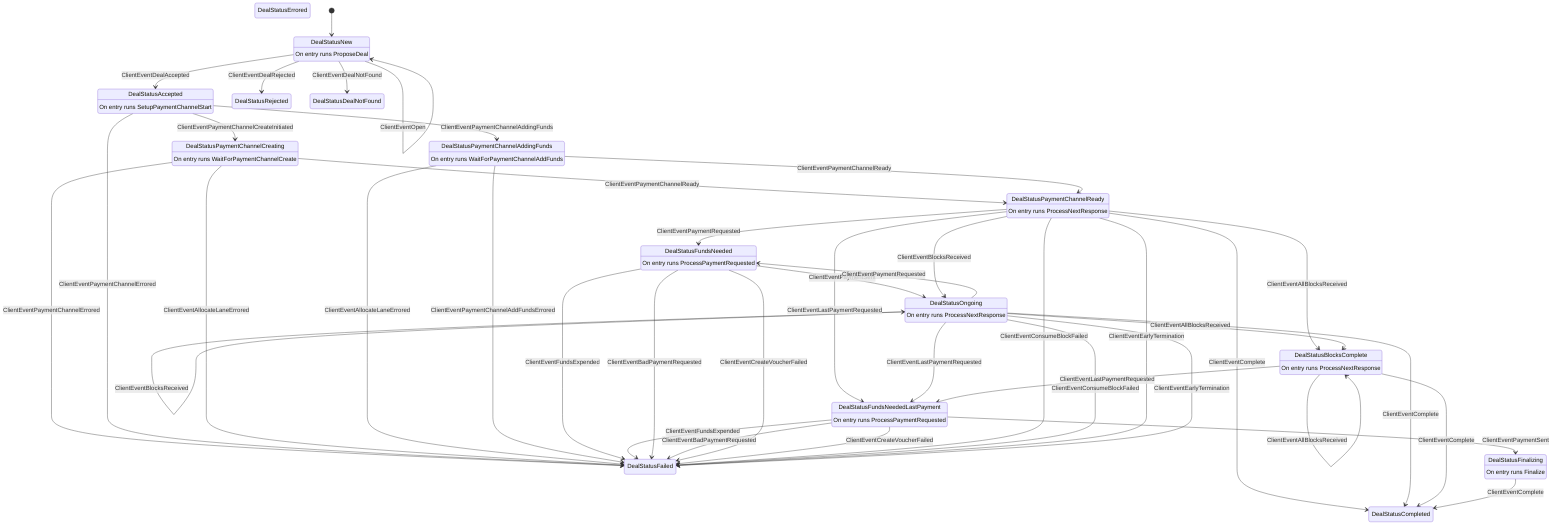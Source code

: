 stateDiagram-v2
	state "DealStatusNew" as 0
	state "DealStatusPaymentChannelCreating" as 1
	state "DealStatusPaymentChannelAddingFunds" as 2
	state "DealStatusPaymentChannelReady" as 4
	state "DealStatusAccepted" as 6
	state "DealStatusFailed" as 7
	state "DealStatusRejected" as 8
	state "DealStatusFundsNeeded" as 9
	state "DealStatusOngoing" as 10
	state "DealStatusFundsNeededLastPayment" as 11
	state "DealStatusCompleted" as 12
	state "DealStatusDealNotFound" as 13
	state "DealStatusErrored" as 15
	state "DealStatusBlocksComplete" as 16
	state "DealStatusFinalizing" as 17
	0 : On entry runs ProposeDeal
	1 : On entry runs WaitForPaymentChannelCreate
	2 : On entry runs WaitForPaymentChannelAddFunds
	4 : On entry runs ProcessNextResponse
	6 : On entry runs SetupPaymentChannelStart
	9 : On entry runs ProcessPaymentRequested
	10 : On entry runs ProcessNextResponse
	11 : On entry runs ProcessPaymentRequested
	16 : On entry runs ProcessNextResponse
	17 : On entry runs Finalize
	[*] --> 0
	0 --> 0 : ClientEventOpen
	1 --> 7 : ClientEventPaymentChannelErrored
	6 --> 7 : ClientEventPaymentChannelErrored
	6 --> 1 : ClientEventPaymentChannelCreateInitiated
	6 --> 2 : ClientEventPaymentChannelAddingFunds
	1 --> 4 : ClientEventPaymentChannelReady
	2 --> 4 : ClientEventPaymentChannelReady
	1 --> 7 : ClientEventAllocateLaneErrored
	2 --> 7 : ClientEventAllocateLaneErrored
	2 --> 7 : ClientEventPaymentChannelAddFundsErrored
	0 --> 8 : ClientEventDealRejected
	0 --> 13 : ClientEventDealNotFound
	0 --> 6 : ClientEventDealAccepted
	9 --> 7 : ClientEventFundsExpended
	11 --> 7 : ClientEventFundsExpended
	9 --> 7 : ClientEventBadPaymentRequested
	11 --> 7 : ClientEventBadPaymentRequested
	9 --> 7 : ClientEventCreateVoucherFailed
	11 --> 7 : ClientEventCreateVoucherFailed
	9 --> 10 : ClientEventPaymentSent
	11 --> 17 : ClientEventPaymentSent
	4 --> 7 : ClientEventConsumeBlockFailed
	10 --> 7 : ClientEventConsumeBlockFailed
	4 --> 11 : ClientEventLastPaymentRequested
	10 --> 11 : ClientEventLastPaymentRequested
	16 --> 11 : ClientEventLastPaymentRequested
	4 --> 16 : ClientEventAllBlocksReceived
	10 --> 16 : ClientEventAllBlocksReceived
	16 --> 16 : ClientEventAllBlocksReceived
	4 --> 12 : ClientEventComplete
	10 --> 12 : ClientEventComplete
	16 --> 12 : ClientEventComplete
	17 --> 12 : ClientEventComplete
	4 --> 7 : ClientEventEarlyTermination
	10 --> 7 : ClientEventEarlyTermination
	4 --> 9 : ClientEventPaymentRequested
	10 --> 9 : ClientEventPaymentRequested
	4 --> 10 : ClientEventBlocksReceived
	10 --> 10 : ClientEventBlocksReceived